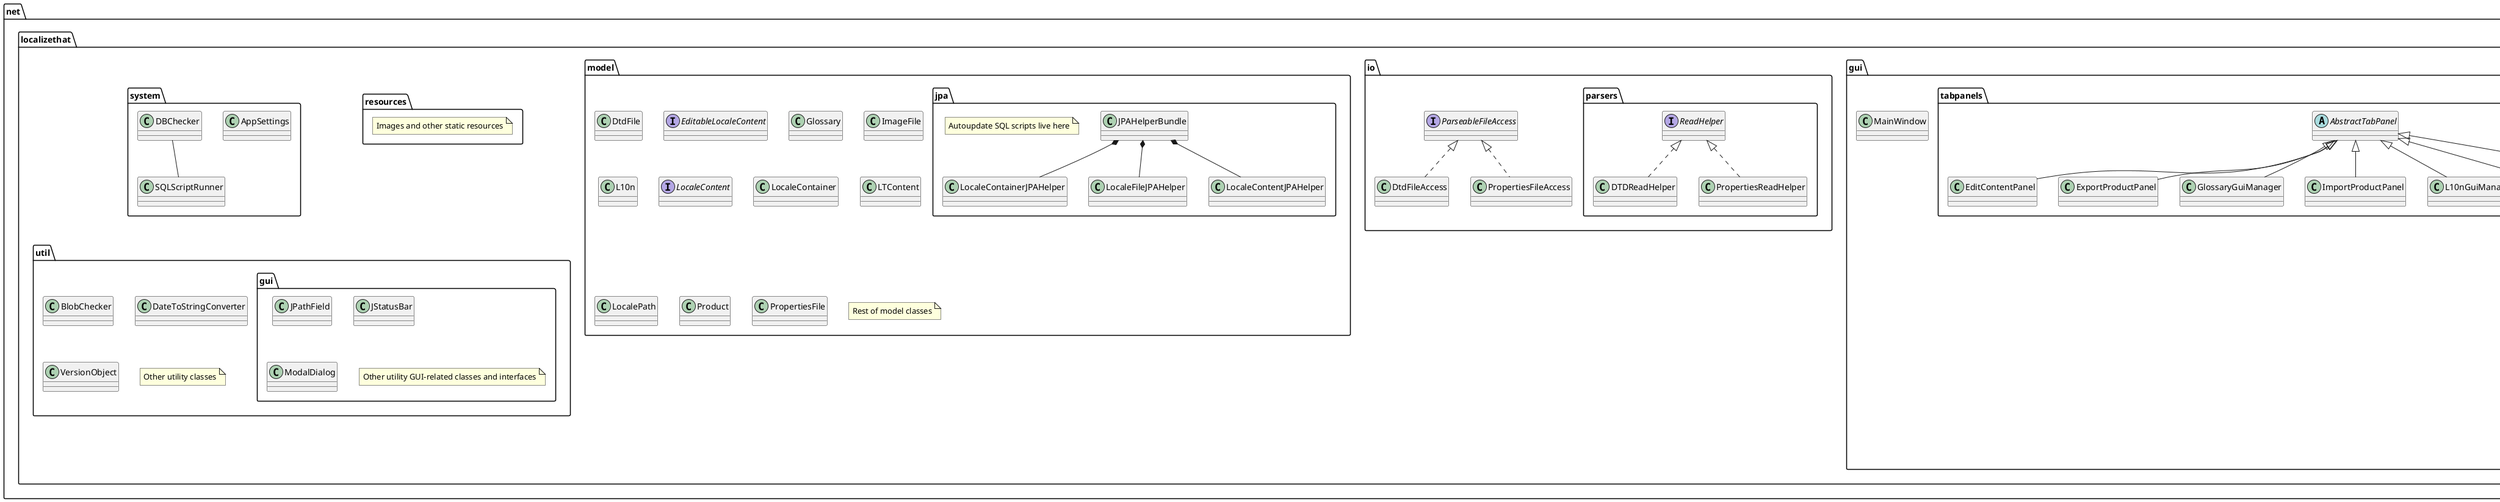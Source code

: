 @startuml
package net.localizethat.actions {
    class EditContentAction
    class ExportProductsAction
    class GlossaryManagerAction
    class L10nManagerAction
    class ProductManagerAction
    note "Other actions linked to menu items" as N1
}

package net.localizethat.gui {
    package components {
        class ContentEditionPanel
        class ContentListEditPanel
        class ContentListTable
        class EllipsisUnicodeCharKeyAdapter
        note bottom: "Allows to get ellipsis char quickly"
    }
    package dialogs {
        class ChooseTreePanel
        class ImportCSVGlossaryDialog
        class PreferencesDialog
        note "Other dialog and support classes" as N2
    }
    package models {
        class ContentListTableModel
        class GlosEntryTableModel
        class GlosTranslationTableModel
        class GlossaryTableModel
        class L10nTableModel
        class ListComboBoxGenericModel
        note "Other table models and support classes" as N3
    }
    package renderers {
        class SelectableListItem
    }
    package tabpanels {
        abstract class AbstractTabPanel
        class EditContentPanel
        class ExportProductPanel
        class GlossaryGuiManager
        class ImportProductPanel
        class L10nGuiManager
        class ProductManager
        class UpdateProductPanel
        AbstractTabPanel <|-- EditContentPanel
        AbstractTabPanel <|-- ExportProductPanel
        AbstractTabPanel <|-- GlossaryGuiManager
        AbstractTabPanel <|-- ImportProductPanel
        AbstractTabPanel <|-- L10nGuiManager
        AbstractTabPanel <|-- ProductManager
        AbstractTabPanel <|-- UpdateProductPanel
    }
    class MainWindow
}
package net.localizethat.io {
    package parsers {
        class DTDReadHelper
        class PropertiesReadHelper
        interface ReadHelper
        ReadHelper <|.. DTDReadHelper
        ReadHelper <|.. PropertiesReadHelper
    }
    class DtdFileAccess
    interface ParseableFileAccess
    class PropertiesFileAccess
    ParseableFileAccess <|.. DtdFileAccess
    ParseableFileAccess <|.. PropertiesFileAccess
}
package net.localizethat.model {
    package jpa {
        class JPAHelperBundle
        class LocaleContainerJPAHelper
        class LocaleFileJPAHelper
        class LocaleContentJPAHelper
        JPAHelperBundle *-- LocaleContainerJPAHelper
        JPAHelperBundle *-- LocaleFileJPAHelper
        JPAHelperBundle *-- LocaleContentJPAHelper
        note "Autoupdate SQL scripts live here" as N4
    }
    class DtdFile
    interface EditableLocaleContent
    class Glossary
    class ImageFile
    class L10n
    interface LocaleContent
    class LocaleContainer
    class LTContent
    class LocalePath
    class Product
    class PropertiesFile
    note "Rest of model classes" as N5
}
package net.localizethat.resources {
    note "Images and other static resources" as N6
}
package net.localizethat.system {
    class AppSettings
    class DBChecker
    class SQLScriptRunner
    DBChecker -- SQLScriptRunner
}
package net.localizethat.tasks {
    class CSVImporterWorker
    class CheckGlossaryWorker
    class ExportProductWorker
    class ImportProductWorker
    class SavePreferencesWorker
    class UpdateProductWorker
}
package net.localizethat.util {
    package gui {
        class JPathField
        class JStatusBar
        class ModalDialog
        note "Other utility GUI-related classes and interfaces" as N7
    }
    class BlobChecker
    class DateToStringConverter
    class VersionObject
    note "Other utility classes" as N8
}
class Main
@enduml